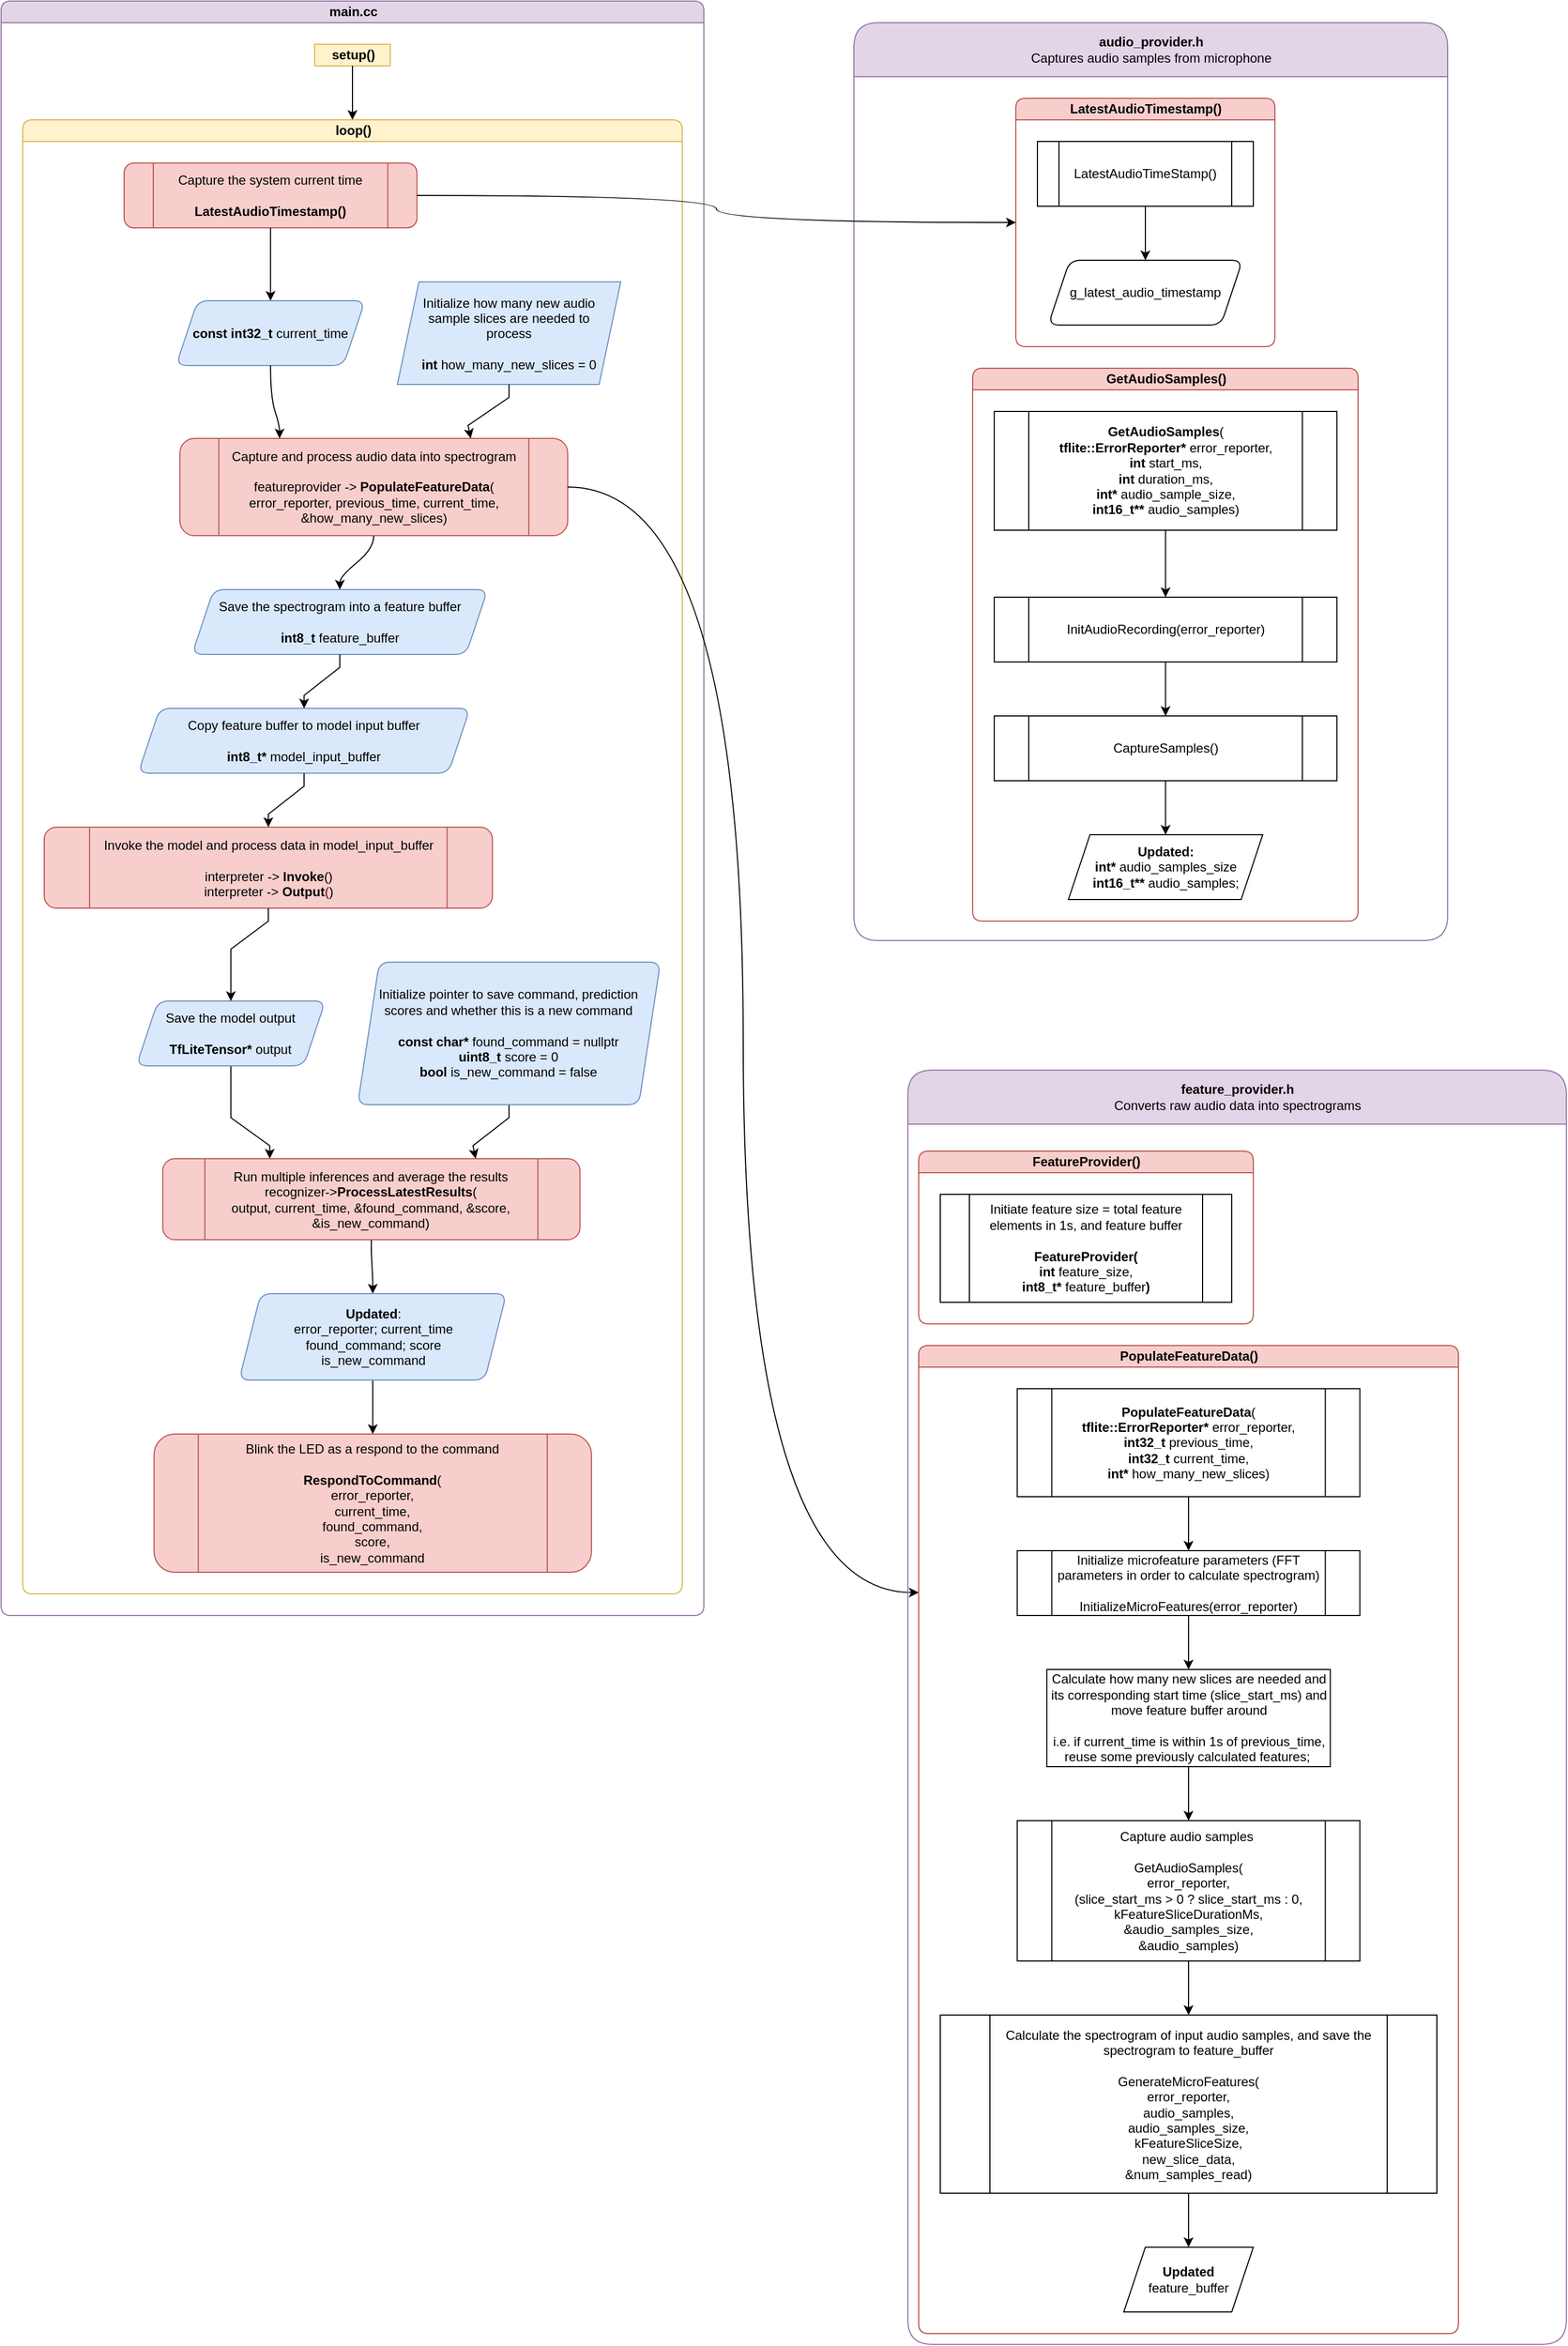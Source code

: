 <mxfile version="13.9.7" type="github" pages="2">
  <diagram id="BdJFewWl0ucDXXYkBtNL" name="Page-1">
    <mxGraphModel dx="1662" dy="762" grid="1" gridSize="10" guides="1" tooltips="1" connect="1" arrows="1" fold="1" page="1" pageScale="1" pageWidth="850" pageHeight="1100" math="0" shadow="0">
      <root>
        <mxCell id="0" />
        <mxCell id="1" parent="0" />
        <mxCell id="KxusaVbQvA8CLVQLILRV-35" value="main.cc" style="swimlane;html=1;startSize=20;horizontal=1;childLayout=flowLayout;flowOrientation=north;resizable=0;interRankCellSpacing=50;containerType=tree;fillColor=#e1d5e7;strokeColor=#9673a6;rounded=1;" parent="1" vertex="1">
          <mxGeometry x="70" y="60" width="651" height="1495" as="geometry">
            <mxRectangle x="170" y="70" width="80" height="20" as="alternateBounds" />
          </mxGeometry>
        </mxCell>
        <mxCell id="KxusaVbQvA8CLVQLILRV-48" value="setup()" style="swimlane;html=1;startSize=20;horizontal=1;childLayout=flowLayout;flowOrientation=north;resizable=0;interRankCellSpacing=50;containerType=tree;direction=east;flipH=0;flipV=0;fillColor=#fff2cc;strokeColor=#d6b656;rounded=1;" parent="KxusaVbQvA8CLVQLILRV-35" vertex="1" collapsed="1">
          <mxGeometry x="290.5" y="40" width="70" height="20" as="geometry">
            <mxRectangle x="37.5" y="40" width="500" height="849" as="alternateBounds" />
          </mxGeometry>
        </mxCell>
        <mxCell id="KxusaVbQvA8CLVQLILRV-151" style="edgeStyle=orthogonalEdgeStyle;orthogonalLoop=1;jettySize=auto;html=1;noEdgeStyle=1;orthogonal=1;curved=1;" parent="KxusaVbQvA8CLVQLILRV-48" source="KxusaVbQvA8CLVQLILRV-49" target="KxusaVbQvA8CLVQLILRV-150" edge="1">
          <mxGeometry relative="1" as="geometry">
            <Array as="points">
              <mxPoint x="202.85" y="52" />
              <mxPoint x="128.435" y="78" />
            </Array>
          </mxGeometry>
        </mxCell>
        <mxCell id="KxusaVbQvA8CLVQLILRV-49" value="Instantiate&amp;nbsp;error reporter" style="whiteSpace=wrap;html=1;imageAspect=1;fillColor=#d5e8d4;strokeColor=#82b366;rounded=1;" parent="KxusaVbQvA8CLVQLILRV-48" vertex="1">
          <mxGeometry x="1358.92" width="140" height="40" as="geometry" />
        </mxCell>
        <mxCell id="KxusaVbQvA8CLVQLILRV-102" style="edgeStyle=orthogonalEdgeStyle;orthogonalLoop=1;jettySize=auto;html=1;noEdgeStyle=1;orthogonal=1;curved=1;" parent="KxusaVbQvA8CLVQLILRV-48" source="KxusaVbQvA8CLVQLILRV-75" target="KxusaVbQvA8CLVQLILRV-78" edge="1">
          <mxGeometry relative="1" as="geometry">
            <Array as="points">
              <mxPoint x="103.275" y="272" />
              <mxPoint x="179.475" y="298" />
            </Array>
          </mxGeometry>
        </mxCell>
        <mxCell id="KxusaVbQvA8CLVQLILRV-75" value="Pull in ML model Ops" style="whiteSpace=wrap;html=1;imageAspect=1;fillColor=#d5e8d4;strokeColor=#82b366;rounded=1;" parent="KxusaVbQvA8CLVQLILRV-48" vertex="1">
          <mxGeometry x="1558.92" width="202.5" height="40" as="geometry" />
        </mxCell>
        <mxCell id="KxusaVbQvA8CLVQLILRV-160" style="edgeStyle=orthogonalEdgeStyle;orthogonalLoop=1;jettySize=auto;html=1;noEdgeStyle=1;orthogonal=1;curved=1;" parent="KxusaVbQvA8CLVQLILRV-48" source="KxusaVbQvA8CLVQLILRV-78" target="KxusaVbQvA8CLVQLILRV-159" edge="1">
          <mxGeometry relative="1" as="geometry">
            <Array as="points">
              <mxPoint x="141.663" y="362" />
              <mxPoint x="117.81" y="388" />
            </Array>
          </mxGeometry>
        </mxCell>
        <mxCell id="KxusaVbQvA8CLVQLILRV-78" value="Build model interpreter" style="whiteSpace=wrap;html=1;direction=west;imageAspect=1;fillColor=#d5e8d4;strokeColor=#82b366;rounded=1;" parent="KxusaVbQvA8CLVQLILRV-48" vertex="1">
          <mxGeometry x="2303.92" width="161.25" height="40" as="geometry" />
        </mxCell>
        <mxCell id="KxusaVbQvA8CLVQLILRV-90" value="" style="edgeStyle=orthogonalEdgeStyle;orthogonalLoop=1;jettySize=auto;html=1;noEdgeStyle=1;orthogonal=1;curved=1;" parent="KxusaVbQvA8CLVQLILRV-48" source="KxusaVbQvA8CLVQLILRV-49" target="KxusaVbQvA8CLVQLILRV-91" edge="1">
          <mxGeometry relative="1" as="geometry">
            <Array as="points">
              <mxPoint x="267.85" y="52" />
              <mxPoint x="342.265" y="78" />
            </Array>
          </mxGeometry>
        </mxCell>
        <mxCell id="KxusaVbQvA8CLVQLILRV-101" style="edgeStyle=orthogonalEdgeStyle;orthogonalLoop=1;jettySize=auto;html=1;entryX=0.5;entryY=0;entryDx=0;entryDy=0;noEdgeStyle=1;orthogonal=1;curved=1;" parent="KxusaVbQvA8CLVQLILRV-48" source="KxusaVbQvA8CLVQLILRV-91" target="KxusaVbQvA8CLVQLILRV-75" edge="1">
          <mxGeometry relative="1" as="geometry">
            <Array as="points">
              <mxPoint x="309.765" y="162" />
              <mxPoint x="103.275" y="188" />
            </Array>
          </mxGeometry>
        </mxCell>
        <mxCell id="KxusaVbQvA8CLVQLILRV-158" style="edgeStyle=orthogonalEdgeStyle;orthogonalLoop=1;jettySize=auto;html=1;noEdgeStyle=1;orthogonal=1;curved=1;" parent="KxusaVbQvA8CLVQLILRV-48" source="KxusaVbQvA8CLVQLILRV-91" target="KxusaVbQvA8CLVQLILRV-156" edge="1">
          <mxGeometry relative="1" as="geometry">
            <Array as="points">
              <mxPoint x="374.765" y="162" />
              <mxPoint x="342.265" y="188" />
            </Array>
          </mxGeometry>
        </mxCell>
        <mxCell id="KxusaVbQvA8CLVQLILRV-91" value="Get ML model" style="whiteSpace=wrap;html=1;imageAspect=1;fillColor=#d5e8d4;strokeColor=#82b366;rounded=1;" parent="KxusaVbQvA8CLVQLILRV-48" vertex="1">
          <mxGeometry x="2525.17" width="140" height="40" as="geometry" />
        </mxCell>
        <mxCell id="KxusaVbQvA8CLVQLILRV-110" style="edgeStyle=orthogonalEdgeStyle;orthogonalLoop=1;jettySize=auto;html=1;noEdgeStyle=1;orthogonal=1;curved=1;" parent="KxusaVbQvA8CLVQLILRV-48" source="KxusaVbQvA8CLVQLILRV-78" target="KxusaVbQvA8CLVQLILRV-111" edge="1">
          <mxGeometry relative="1" as="geometry">
            <mxPoint x="4109.23" y="7310" as="sourcePoint" />
            <Array as="points">
              <mxPoint x="217.288" y="362" />
              <mxPoint x="317.34" y="388" />
            </Array>
          </mxGeometry>
        </mxCell>
        <mxCell id="KxusaVbQvA8CLVQLILRV-111" value="Allocate memory for tensors" style="whiteSpace=wrap;html=1;direction=west;imageAspect=1;fillColor=#d5e8d4;strokeColor=#82b366;rounded=1;" parent="KxusaVbQvA8CLVQLILRV-48" vertex="1">
          <mxGeometry x="1821.42" width="161.25" height="40" as="geometry" />
        </mxCell>
        <mxCell id="KxusaVbQvA8CLVQLILRV-112" style="edgeStyle=orthogonalEdgeStyle;orthogonalLoop=1;jettySize=auto;html=1;noEdgeStyle=1;orthogonal=1;curved=1;" parent="KxusaVbQvA8CLVQLILRV-48" source="KxusaVbQvA8CLVQLILRV-111" target="KxusaVbQvA8CLVQLILRV-113" edge="1">
          <mxGeometry relative="1" as="geometry">
            <mxPoint x="4089.23" y="7360" as="sourcePoint" />
            <Array as="points">
              <mxPoint x="317.34" y="472" />
              <mxPoint x="247.132" y="498" />
            </Array>
          </mxGeometry>
        </mxCell>
        <mxCell id="KxusaVbQvA8CLVQLILRV-163" style="edgeStyle=orthogonalEdgeStyle;orthogonalLoop=1;jettySize=auto;html=1;noEdgeStyle=1;orthogonal=1;curved=1;" parent="KxusaVbQvA8CLVQLILRV-48" source="KxusaVbQvA8CLVQLILRV-113" target="KxusaVbQvA8CLVQLILRV-161" edge="1">
          <mxGeometry relative="1" as="geometry">
            <Array as="points">
              <mxPoint x="201.819" y="562" />
              <mxPoint x="97.81" y="588" />
            </Array>
          </mxGeometry>
        </mxCell>
        <mxCell id="KxusaVbQvA8CLVQLILRV-113" value="Check parameters of model input" style="whiteSpace=wrap;html=1;direction=west;imageAspect=1;fillColor=#d5e8d4;strokeColor=#82b366;rounded=1;" parent="KxusaVbQvA8CLVQLILRV-48" vertex="1">
          <mxGeometry x="2725.17" width="191.25" height="40" as="geometry" />
        </mxCell>
        <mxCell id="KxusaVbQvA8CLVQLILRV-114" style="edgeStyle=orthogonalEdgeStyle;orthogonalLoop=1;jettySize=auto;html=1;noEdgeStyle=1;orthogonal=1;curved=1;" parent="KxusaVbQvA8CLVQLILRV-48" source="KxusaVbQvA8CLVQLILRV-113" target="KxusaVbQvA8CLVQLILRV-115" edge="1">
          <mxGeometry relative="1" as="geometry">
            <mxPoint x="4069.23" y="7410" as="sourcePoint" />
            <Array as="points">
              <mxPoint x="292.444" y="562" />
              <mxPoint x="326.245" y="588" />
            </Array>
          </mxGeometry>
        </mxCell>
        <mxCell id="KxusaVbQvA8CLVQLILRV-165" style="edgeStyle=orthogonalEdgeStyle;orthogonalLoop=1;jettySize=auto;html=1;noEdgeStyle=1;orthogonal=1;curved=1;" parent="KxusaVbQvA8CLVQLILRV-48" source="KxusaVbQvA8CLVQLILRV-115" target="KxusaVbQvA8CLVQLILRV-164" edge="1">
          <mxGeometry relative="1" as="geometry">
            <Array as="points">
              <mxPoint x="326.245" y="691" />
              <mxPoint x="326.245" y="717" />
            </Array>
          </mxGeometry>
        </mxCell>
        <mxCell id="KxusaVbQvA8CLVQLILRV-115" value="Instantiate other pointers and data need by main loop" style="html=1;direction=west;whiteSpace=wrap;imageAspect=1;fillColor=#d5e8d4;strokeColor=#82b366;rounded=1;" parent="KxusaVbQvA8CLVQLILRV-48" vertex="1">
          <mxGeometry x="2042.67" width="201.25" height="79" as="geometry" />
        </mxCell>
        <mxCell id="KxusaVbQvA8CLVQLILRV-150" value="&lt;b&gt;tflite::ErrorReporter* &lt;/b&gt;error_reporter" style="shape=parallelogram;perimeter=parallelogramPerimeter;whiteSpace=wrap;html=1;fixedSize=1;fillColor=#dae8fc;strokeColor=#6c8ebf;rounded=1;" parent="KxusaVbQvA8CLVQLILRV-48" vertex="1">
          <mxGeometry width="227.66" height="60" as="geometry" />
        </mxCell>
        <mxCell id="KxusaVbQvA8CLVQLILRV-156" value="&lt;b&gt;const tflite::Model*&lt;/b&gt; model" style="shape=parallelogram;perimeter=parallelogramPerimeter;whiteSpace=wrap;html=1;fixedSize=1;fillColor=#dae8fc;strokeColor=#6c8ebf;rounded=1;" parent="KxusaVbQvA8CLVQLILRV-48" vertex="1">
          <mxGeometry x="287.66" width="190.32" height="60" as="geometry" />
        </mxCell>
        <mxCell id="KxusaVbQvA8CLVQLILRV-159" value="&lt;b&gt;tflite::MicroInterpreter*&amp;nbsp;&lt;br&gt;&lt;/b&gt;interpreter" style="shape=parallelogram;perimeter=parallelogramPerimeter;whiteSpace=wrap;html=1;fixedSize=1;fillColor=#dae8fc;strokeColor=#6c8ebf;rounded=1;" parent="KxusaVbQvA8CLVQLILRV-48" vertex="1">
          <mxGeometry x="537.98" width="177.81" height="60" as="geometry" />
        </mxCell>
        <mxCell id="KxusaVbQvA8CLVQLILRV-161" value="&lt;b&gt;TfLiteTensor*&lt;/b&gt; model_input,&lt;br&gt;&lt;b&gt;int8_t*&lt;/b&gt; model_input_buffer" style="shape=parallelogram;perimeter=parallelogramPerimeter;whiteSpace=wrap;html=1;fixedSize=1;fillColor=#dae8fc;strokeColor=#6c8ebf;rounded=1;" parent="KxusaVbQvA8CLVQLILRV-48" vertex="1">
          <mxGeometry x="775.79" width="195.62" height="60" as="geometry" />
        </mxCell>
        <mxCell id="KxusaVbQvA8CLVQLILRV-164" value="&lt;b&gt;FeatureProvider*&lt;/b&gt; feature_provider,&lt;br&gt;&lt;b&gt;RecognizeCommands*&lt;/b&gt; recognizer,&lt;br&gt;&lt;b&gt;int32_t&lt;/b&gt; previous_time" style="shape=parallelogram;perimeter=parallelogramPerimeter;whiteSpace=wrap;html=1;fixedSize=1;fillColor=#dae8fc;strokeColor=#6c8ebf;rounded=1;" parent="KxusaVbQvA8CLVQLILRV-48" vertex="1">
          <mxGeometry x="1031.41" width="267.51" height="60" as="geometry" />
        </mxCell>
        <mxCell id="oJmprfa5DRlbVGLE-ODA-128" value="" style="edgeStyle=orthogonalEdgeStyle;rounded=0;orthogonalLoop=1;jettySize=auto;html=1;noEdgeStyle=1;orthogonal=1;" edge="1" source="KxusaVbQvA8CLVQLILRV-48" target="oJmprfa5DRlbVGLE-ODA-129" parent="KxusaVbQvA8CLVQLILRV-35">
          <mxGeometry relative="1" as="geometry">
            <Array as="points">
              <mxPoint x="325.5" y="72" />
              <mxPoint x="325.5" y="98" />
            </Array>
          </mxGeometry>
        </mxCell>
        <mxCell id="oJmprfa5DRlbVGLE-ODA-129" value="loop()" style="swimlane;html=1;startSize=20;horizontal=1;childLayout=flowLayout;flowOrientation=north;resizable=0;interRankCellSpacing=50;containerType=tree;direction=east;flipH=0;flipV=0;fillColor=#fff2cc;strokeColor=#d6b656;rounded=1;" vertex="1" parent="KxusaVbQvA8CLVQLILRV-35">
          <mxGeometry x="20" y="110" width="611" height="1365" as="geometry">
            <mxRectangle x="20" y="110" width="70" height="20" as="alternateBounds" />
          </mxGeometry>
        </mxCell>
        <mxCell id="KxusaVbQvA8CLVQLILRV-132" value="Capture the system current time&lt;br&gt;&lt;br&gt;&lt;b&gt;LatestAudioTimestamp()&lt;/b&gt;" style="shape=process;whiteSpace=wrap;html=1;backgroundOutline=1;fillColor=#f8cecc;strokeColor=#b85450;rounded=1;" parent="oJmprfa5DRlbVGLE-ODA-129" vertex="1">
          <mxGeometry x="93.986" y="40" width="271.25" height="60" as="geometry" />
        </mxCell>
        <mxCell id="KxusaVbQvA8CLVQLILRV-137" value="&lt;b&gt;const int32_t&lt;/b&gt; current_time" style="shape=parallelogram;perimeter=parallelogramPerimeter;whiteSpace=wrap;html=1;fixedSize=1;fillColor=#dae8fc;strokeColor=#6c8ebf;rounded=1;" parent="oJmprfa5DRlbVGLE-ODA-129" vertex="1">
          <mxGeometry x="142.111" y="167.5" width="175" height="60" as="geometry" />
        </mxCell>
        <mxCell id="oJmprfa5DRlbVGLE-ODA-47" value="Initialize how many new audio &lt;br&gt;sample slices are needed to &lt;br&gt;process&lt;br&gt;&lt;b&gt;&lt;br&gt;int&lt;/b&gt;&lt;span&gt;&amp;nbsp;how_many_new_slices = 0&lt;/span&gt;" style="shape=parallelogram;perimeter=parallelogramPerimeter;whiteSpace=wrap;html=1;fixedSize=1;fillColor=#dae8fc;strokeColor=#6c8ebf;" vertex="1" parent="oJmprfa5DRlbVGLE-ODA-129">
          <mxGeometry x="347.111" y="150" width="206.88" height="95" as="geometry" />
        </mxCell>
        <mxCell id="KxusaVbQvA8CLVQLILRV-142" value="Capture and process audio data into spectrogram&lt;br&gt;&lt;br&gt;featureprovider -&amp;gt; &lt;b&gt;PopulateFeatureData&lt;/b&gt;(&lt;br&gt;error_reporter, previous_time, current_time, &amp;amp;how_many_new_slices)" style="shape=process;whiteSpace=wrap;html=1;backgroundOutline=1;fillColor=#f8cecc;strokeColor=#b85450;rounded=1;" parent="oJmprfa5DRlbVGLE-ODA-129" vertex="1">
          <mxGeometry x="145.692" y="295" width="359.18" height="90" as="geometry" />
        </mxCell>
        <mxCell id="KxusaVbQvA8CLVQLILRV-146" value="Save the spectrogram into a feature buffer&lt;br&gt;&lt;b&gt;&lt;br&gt;int8_t&lt;/b&gt; feature_buffer" style="shape=parallelogram;perimeter=parallelogramPerimeter;whiteSpace=wrap;html=1;fixedSize=1;fillColor=#dae8fc;strokeColor=#6c8ebf;rounded=1;" parent="oJmprfa5DRlbVGLE-ODA-129" vertex="1">
          <mxGeometry x="156.918" y="435" width="273.76" height="60" as="geometry" />
        </mxCell>
        <mxCell id="oJmprfa5DRlbVGLE-ODA-39" value="Copy feature buffer to model input buffer&lt;br&gt;&lt;b&gt;&lt;br&gt;int8_t*&lt;/b&gt; model_input_buffer" style="shape=parallelogram;perimeter=parallelogramPerimeter;whiteSpace=wrap;html=1;fixedSize=1;fillColor=#dae8fc;strokeColor=#6c8ebf;rounded=1;" vertex="1" parent="oJmprfa5DRlbVGLE-ODA-129">
          <mxGeometry x="107.047" y="545" width="307.29" height="60" as="geometry" />
        </mxCell>
        <mxCell id="oJmprfa5DRlbVGLE-ODA-27" value="Invoke the model and process data in model_input_buffer&lt;br&gt;&lt;br&gt;interpreter -&amp;gt; &lt;b&gt;Invoke&lt;/b&gt;()&lt;br&gt;interpreter -&amp;gt;&amp;nbsp;&lt;b&gt;Output&lt;/b&gt;&lt;font color=&quot;#660000&quot;&gt;(&lt;/font&gt;)" style="shape=process;whiteSpace=wrap;html=1;backgroundOutline=1;fillColor=#f8cecc;strokeColor=#b85450;rounded=1;" vertex="1" parent="oJmprfa5DRlbVGLE-ODA-129">
          <mxGeometry x="20" y="655" width="415.17" height="75" as="geometry" />
        </mxCell>
        <mxCell id="oJmprfa5DRlbVGLE-ODA-158" style="edgeStyle=orthogonalEdgeStyle;rounded=0;orthogonalLoop=1;jettySize=auto;html=1;noEdgeStyle=1;orthogonal=1;" edge="1" parent="oJmprfa5DRlbVGLE-ODA-129" source="oJmprfa5DRlbVGLE-ODA-33" target="oJmprfa5DRlbVGLE-ODA-157">
          <mxGeometry relative="1" as="geometry">
            <Array as="points">
              <mxPoint x="192.856" y="924" />
              <mxPoint x="228.887" y="950" />
            </Array>
          </mxGeometry>
        </mxCell>
        <mxCell id="oJmprfa5DRlbVGLE-ODA-33" value="Save the model output&lt;br&gt;&lt;br&gt;&lt;b&gt;TfLiteTensor*&amp;nbsp;&lt;/b&gt;output" style="shape=parallelogram;perimeter=parallelogramPerimeter;whiteSpace=wrap;html=1;fixedSize=1;fillColor=#dae8fc;strokeColor=#6c8ebf;rounded=1;" vertex="1" parent="oJmprfa5DRlbVGLE-ODA-129">
          <mxGeometry x="105.356" y="816" width="175" height="60" as="geometry" />
        </mxCell>
        <mxCell id="KxusaVbQvA8CLVQLILRV-138" style="edgeStyle=orthogonalEdgeStyle;orthogonalLoop=1;jettySize=auto;html=1;noEdgeStyle=1;orthogonal=1;curved=1;" parent="oJmprfa5DRlbVGLE-ODA-129" source="KxusaVbQvA8CLVQLILRV-132" target="KxusaVbQvA8CLVQLILRV-137" edge="1">
          <mxGeometry relative="1" as="geometry">
            <Array as="points">
              <mxPoint x="229.611" y="112" />
              <mxPoint x="229.611" y="138" />
            </Array>
          </mxGeometry>
        </mxCell>
        <mxCell id="KxusaVbQvA8CLVQLILRV-143" style="edgeStyle=orthogonalEdgeStyle;orthogonalLoop=1;jettySize=auto;html=1;noEdgeStyle=1;orthogonal=1;curved=1;" parent="oJmprfa5DRlbVGLE-ODA-129" source="KxusaVbQvA8CLVQLILRV-137" target="KxusaVbQvA8CLVQLILRV-142" edge="1">
          <mxGeometry relative="1" as="geometry">
            <Array as="points">
              <mxPoint x="229.611" y="257" />
              <mxPoint x="237.987" y="283" />
            </Array>
          </mxGeometry>
        </mxCell>
        <mxCell id="oJmprfa5DRlbVGLE-ODA-48" style="edgeStyle=orthogonalEdgeStyle;rounded=0;orthogonalLoop=1;jettySize=auto;html=1;entryX=0.75;entryY=0;entryDx=0;entryDy=0;noEdgeStyle=1;orthogonal=1;" edge="1" parent="oJmprfa5DRlbVGLE-ODA-129" source="oJmprfa5DRlbVGLE-ODA-47" target="KxusaVbQvA8CLVQLILRV-142">
          <mxGeometry relative="1" as="geometry">
            <Array as="points">
              <mxPoint x="450.551" y="257" />
              <mxPoint x="412.577" y="283" />
            </Array>
          </mxGeometry>
        </mxCell>
        <mxCell id="KxusaVbQvA8CLVQLILRV-147" style="edgeStyle=orthogonalEdgeStyle;orthogonalLoop=1;jettySize=auto;html=1;noEdgeStyle=1;orthogonal=1;curved=1;" parent="oJmprfa5DRlbVGLE-ODA-129" source="KxusaVbQvA8CLVQLILRV-142" target="KxusaVbQvA8CLVQLILRV-146" edge="1">
          <mxGeometry relative="1" as="geometry">
            <Array as="points">
              <mxPoint x="325.282" y="397" />
              <mxPoint x="293.798" y="423" />
            </Array>
          </mxGeometry>
        </mxCell>
        <mxCell id="oJmprfa5DRlbVGLE-ODA-28" style="edgeStyle=orthogonalEdgeStyle;rounded=0;orthogonalLoop=1;jettySize=auto;html=1;noEdgeStyle=1;orthogonal=1;" edge="1" parent="oJmprfa5DRlbVGLE-ODA-129" source="KxusaVbQvA8CLVQLILRV-146" target="oJmprfa5DRlbVGLE-ODA-39">
          <mxGeometry relative="1" as="geometry">
            <mxPoint x="6410.47" y="8450" as="targetPoint" />
            <Array as="points">
              <mxPoint x="293.798" y="507" />
              <mxPoint x="260.692" y="533" />
            </Array>
          </mxGeometry>
        </mxCell>
        <mxCell id="oJmprfa5DRlbVGLE-ODA-46" style="edgeStyle=orthogonalEdgeStyle;rounded=0;orthogonalLoop=1;jettySize=auto;html=1;noEdgeStyle=1;orthogonal=1;" edge="1" parent="oJmprfa5DRlbVGLE-ODA-129" source="oJmprfa5DRlbVGLE-ODA-39" target="oJmprfa5DRlbVGLE-ODA-27">
          <mxGeometry relative="1" as="geometry">
            <Array as="points">
              <mxPoint x="260.692" y="617" />
              <mxPoint x="227.585" y="643" />
            </Array>
          </mxGeometry>
        </mxCell>
        <mxCell id="oJmprfa5DRlbVGLE-ODA-29" style="edgeStyle=orthogonalEdgeStyle;rounded=0;orthogonalLoop=1;jettySize=auto;html=1;noEdgeStyle=1;orthogonal=1;entryX=0.5;entryY=0;entryDx=0;entryDy=0;" edge="1" target="oJmprfa5DRlbVGLE-ODA-33" source="oJmprfa5DRlbVGLE-ODA-27" parent="oJmprfa5DRlbVGLE-ODA-129">
          <mxGeometry relative="1" as="geometry">
            <mxPoint x="6815.47" y="9705" as="sourcePoint" />
            <Array as="points">
              <mxPoint x="227.585" y="742" />
              <mxPoint x="192.856" y="768" />
            </Array>
          </mxGeometry>
        </mxCell>
        <mxCell id="oJmprfa5DRlbVGLE-ODA-165" style="edgeStyle=orthogonalEdgeStyle;rounded=0;orthogonalLoop=1;jettySize=auto;html=1;noEdgeStyle=1;orthogonal=1;" edge="1" parent="oJmprfa5DRlbVGLE-ODA-129" source="oJmprfa5DRlbVGLE-ODA-157" target="oJmprfa5DRlbVGLE-ODA-163">
          <mxGeometry relative="1" as="geometry">
            <Array as="points">
              <mxPoint x="323.005" y="1049" />
              <mxPoint x="324.306" y="1075" />
            </Array>
          </mxGeometry>
        </mxCell>
        <mxCell id="oJmprfa5DRlbVGLE-ODA-157" value="Run multiple inferences and average the results&lt;br&gt;recognizer-&amp;gt;&lt;b&gt;ProcessLatestResults&lt;/b&gt;(&lt;br&gt;output, current_time, &amp;amp;found_command, &amp;amp;score, &amp;amp;is_new_command)" style="shape=process;whiteSpace=wrap;html=1;backgroundOutline=1;fillColor=#f8cecc;strokeColor=#b85450;rounded=1;" vertex="1" parent="oJmprfa5DRlbVGLE-ODA-129">
          <mxGeometry x="129.77" y="962" width="386.47" height="75" as="geometry" />
        </mxCell>
        <mxCell id="oJmprfa5DRlbVGLE-ODA-160" style="edgeStyle=orthogonalEdgeStyle;rounded=0;orthogonalLoop=1;jettySize=auto;html=1;entryX=0.75;entryY=0;entryDx=0;entryDy=0;noEdgeStyle=1;orthogonal=1;" edge="1" parent="oJmprfa5DRlbVGLE-ODA-129" source="oJmprfa5DRlbVGLE-ODA-159" target="oJmprfa5DRlbVGLE-ODA-157">
          <mxGeometry relative="1" as="geometry">
            <Array as="points">
              <mxPoint x="450.551" y="924" />
              <mxPoint x="417.122" y="950" />
            </Array>
          </mxGeometry>
        </mxCell>
        <mxCell id="oJmprfa5DRlbVGLE-ODA-159" value="Initialize pointer to save command, prediction scores and whether this is a new command&lt;br&gt;&lt;br&gt;&lt;b&gt;const char* &lt;/b&gt;found_command = nullptr&lt;br&gt;&lt;b&gt;uint8_t &lt;/b&gt;score = 0&lt;br&gt;&lt;b&gt;bool &lt;/b&gt;is_new_command = false" style="shape=parallelogram;perimeter=parallelogramPerimeter;whiteSpace=wrap;html=1;fixedSize=1;fillColor=#dae8fc;strokeColor=#6c8ebf;rounded=1;" vertex="1" parent="oJmprfa5DRlbVGLE-ODA-129">
          <mxGeometry x="310.356" y="780" width="280.39" height="132" as="geometry" />
        </mxCell>
        <mxCell id="oJmprfa5DRlbVGLE-ODA-167" style="edgeStyle=orthogonalEdgeStyle;rounded=0;orthogonalLoop=1;jettySize=auto;html=1;noEdgeStyle=1;orthogonal=1;" edge="1" parent="oJmprfa5DRlbVGLE-ODA-129" source="oJmprfa5DRlbVGLE-ODA-163" target="oJmprfa5DRlbVGLE-ODA-166">
          <mxGeometry relative="1" as="geometry">
            <Array as="points">
              <mxPoint x="324.306" y="1179" />
              <mxPoint x="324.306" y="1205" />
            </Array>
          </mxGeometry>
        </mxCell>
        <mxCell id="oJmprfa5DRlbVGLE-ODA-163" value="&lt;b&gt;Updated&lt;/b&gt;:&lt;br&gt;error_reporter; current_time&lt;br&gt;found_command; score&lt;br&gt;is_new_command" style="shape=parallelogram;perimeter=parallelogramPerimeter;whiteSpace=wrap;html=1;fixedSize=1;fillColor=#dae8fc;strokeColor=#6c8ebf;rounded=1;" vertex="1" parent="oJmprfa5DRlbVGLE-ODA-129">
          <mxGeometry x="200.556" y="1087" width="247.5" height="80" as="geometry" />
        </mxCell>
        <mxCell id="oJmprfa5DRlbVGLE-ODA-166" value="Blink the LED as a respond to the command&lt;br&gt;&lt;br&gt;&lt;b&gt;RespondToCommand&lt;/b&gt;(&lt;br&gt;error_reporter,&lt;br&gt;current_time,&lt;br&gt;found_command,&lt;br&gt;score,&lt;br&gt;is_new_command" style="shape=process;whiteSpace=wrap;html=1;backgroundOutline=1;fillColor=#f8cecc;strokeColor=#b85450;rounded=1;" vertex="1" parent="oJmprfa5DRlbVGLE-ODA-129">
          <mxGeometry x="121.701" y="1217" width="405.21" height="128" as="geometry" />
        </mxCell>
        <mxCell id="Z6s_irhGgKES5QOKB3Jn-21" value="audio_provider.h&lt;br&gt;&lt;span style=&quot;font-weight: normal&quot;&gt;Captures audio samples from microphone&lt;/span&gt;" style="swimlane;html=1;startSize=50;horizontal=1;containerType=tree;align=center;fillColor=#e1d5e7;strokeColor=#9673a6;rounded=1;" parent="1" vertex="1">
          <mxGeometry x="860" y="80" width="550" height="850" as="geometry">
            <mxRectangle x="870" y="80" width="130" height="20" as="alternateBounds" />
          </mxGeometry>
        </mxCell>
        <mxCell id="Z6s_irhGgKES5QOKB3Jn-37" value="LatestAudioTimestamp()" style="swimlane;html=1;startSize=20;horizontal=1;childLayout=flowLayout;flowOrientation=north;resizable=0;interRankCellSpacing=50;containerType=tree;align=center;fillColor=#f8cecc;strokeColor=#b85450;rounded=1;" parent="Z6s_irhGgKES5QOKB3Jn-21" vertex="1">
          <mxGeometry x="150" y="70" width="240" height="230" as="geometry">
            <mxRectangle x="30" y="45" width="170" height="20" as="alternateBounds" />
          </mxGeometry>
        </mxCell>
        <mxCell id="Z6s_irhGgKES5QOKB3Jn-50" value="g_latest_audio_timestamp" style="shape=parallelogram;perimeter=parallelogramPerimeter;whiteSpace=wrap;html=1;fixedSize=1;align=center;rounded=1;" parent="Z6s_irhGgKES5QOKB3Jn-37" vertex="1">
          <mxGeometry x="30" y="150" width="180" height="60" as="geometry" />
        </mxCell>
        <mxCell id="oJmprfa5DRlbVGLE-ODA-193" style="edgeStyle=orthogonalEdgeStyle;rounded=0;orthogonalLoop=1;jettySize=auto;html=1;entryX=0.5;entryY=0;entryDx=0;entryDy=0;noEdgeStyle=1;orthogonal=1;" edge="1" parent="Z6s_irhGgKES5QOKB3Jn-37" source="oJmprfa5DRlbVGLE-ODA-191" target="Z6s_irhGgKES5QOKB3Jn-50">
          <mxGeometry relative="1" as="geometry">
            <Array as="points">
              <mxPoint x="120" y="112" />
              <mxPoint x="120" y="138" />
            </Array>
          </mxGeometry>
        </mxCell>
        <mxCell id="oJmprfa5DRlbVGLE-ODA-191" value="LatestAudioTimeStamp()" style="shape=process;whiteSpace=wrap;html=1;backgroundOutline=1;" vertex="1" parent="Z6s_irhGgKES5QOKB3Jn-37">
          <mxGeometry x="20" y="40" width="200" height="60" as="geometry" />
        </mxCell>
        <mxCell id="Z6s_irhGgKES5QOKB3Jn-51" value="GetAudioSamples()" style="swimlane;html=1;startSize=20;horizontal=1;childLayout=flowLayout;flowOrientation=north;resizable=0;interRankCellSpacing=50;containerType=tree;align=center;fillColor=#f8cecc;strokeColor=#b85450;rounded=1;" parent="Z6s_irhGgKES5QOKB3Jn-21" vertex="1">
          <mxGeometry x="110" y="320" width="357" height="512" as="geometry">
            <mxRectangle x="30" y="105" width="140" height="20" as="alternateBounds" />
          </mxGeometry>
        </mxCell>
        <mxCell id="oJmprfa5DRlbVGLE-ODA-175" value="&lt;b&gt;GetAudioSamples&lt;/b&gt;(&lt;br&gt;&lt;b&gt;tflite::ErrorReporter*&amp;nbsp;&lt;/b&gt;error_reporter, &lt;br&gt;&lt;b&gt;int&amp;nbsp;&lt;/b&gt;start_ms, &lt;br&gt;&lt;b&gt;int&amp;nbsp;&lt;/b&gt;duration_ms, &lt;br&gt;&lt;b&gt;int*&amp;nbsp;&lt;/b&gt;audio_sample_size, &lt;br&gt;&lt;b&gt;int16_t**&amp;nbsp;&lt;/b&gt;audio_samples)" style="shape=process;whiteSpace=wrap;html=1;backgroundOutline=1;" vertex="1" parent="Z6s_irhGgKES5QOKB3Jn-51">
          <mxGeometry x="20" y="40" width="317.42" height="110" as="geometry" />
        </mxCell>
        <mxCell id="oJmprfa5DRlbVGLE-ODA-182" value="CaptureSamples()" style="shape=process;whiteSpace=wrap;html=1;backgroundOutline=1;" vertex="1" parent="Z6s_irhGgKES5QOKB3Jn-51">
          <mxGeometry x="20" y="322" width="317.42" height="60" as="geometry" />
        </mxCell>
        <mxCell id="oJmprfa5DRlbVGLE-ODA-189" value="" style="edgeStyle=orthogonalEdgeStyle;rounded=0;orthogonalLoop=1;jettySize=auto;html=1;noEdgeStyle=1;orthogonal=1;" edge="1" source="oJmprfa5DRlbVGLE-ODA-175" target="oJmprfa5DRlbVGLE-ODA-190" parent="Z6s_irhGgKES5QOKB3Jn-51">
          <mxGeometry relative="1" as="geometry">
            <Array as="points">
              <mxPoint x="178.71" y="174" />
              <mxPoint x="178.71" y="200" />
            </Array>
          </mxGeometry>
        </mxCell>
        <mxCell id="oJmprfa5DRlbVGLE-ODA-196" style="edgeStyle=orthogonalEdgeStyle;rounded=0;orthogonalLoop=1;jettySize=auto;html=1;noEdgeStyle=1;orthogonal=1;" edge="1" parent="Z6s_irhGgKES5QOKB3Jn-51" source="oJmprfa5DRlbVGLE-ODA-190" target="oJmprfa5DRlbVGLE-ODA-182">
          <mxGeometry relative="1" as="geometry">
            <Array as="points">
              <mxPoint x="178.71" y="284" />
              <mxPoint x="178.71" y="310" />
            </Array>
          </mxGeometry>
        </mxCell>
        <mxCell id="oJmprfa5DRlbVGLE-ODA-190" value="InitAudioRecording(error_reporter)" style="shape=process;whiteSpace=wrap;html=1;backgroundOutline=1;" vertex="1" parent="Z6s_irhGgKES5QOKB3Jn-51">
          <mxGeometry x="20" y="212" width="317.42" height="60" as="geometry" />
        </mxCell>
        <mxCell id="oJmprfa5DRlbVGLE-ODA-229" value="&lt;b&gt;Updated:&lt;/b&gt;&lt;br&gt;&lt;b&gt;int*&amp;nbsp;&lt;/b&gt;audio_samples_size&lt;br&gt;&lt;b&gt;int16_t**&amp;nbsp;&lt;/b&gt;audio_samples;" style="shape=parallelogram;perimeter=parallelogramPerimeter;whiteSpace=wrap;html=1;fixedSize=1;" vertex="1" parent="Z6s_irhGgKES5QOKB3Jn-51">
          <mxGeometry x="88.71" y="432" width="180" height="60" as="geometry" />
        </mxCell>
        <mxCell id="oJmprfa5DRlbVGLE-ODA-231" style="edgeStyle=orthogonalEdgeStyle;rounded=0;orthogonalLoop=1;jettySize=auto;html=1;exitX=0.5;exitY=1;exitDx=0;exitDy=0;noEdgeStyle=1;orthogonal=1;" edge="1" parent="Z6s_irhGgKES5QOKB3Jn-51" source="oJmprfa5DRlbVGLE-ODA-182" target="oJmprfa5DRlbVGLE-ODA-229">
          <mxGeometry relative="1" as="geometry">
            <mxPoint x="318.7" y="528" as="sourcePoint" />
            <Array as="points">
              <mxPoint x="178.71" y="394" />
              <mxPoint x="178.71" y="420" />
            </Array>
          </mxGeometry>
        </mxCell>
        <mxCell id="cyaiVjHibA8pBzaHFcp4-7" style="edgeStyle=orthogonalEdgeStyle;orthogonalLoop=1;jettySize=auto;html=1;curved=1;entryX=0;entryY=0.25;entryDx=0;entryDy=0;" parent="1" source="KxusaVbQvA8CLVQLILRV-142" target="oJmprfa5DRlbVGLE-ODA-237" edge="1">
          <mxGeometry relative="1" as="geometry">
            <mxPoint x="890" y="1480" as="targetPoint" />
          </mxGeometry>
        </mxCell>
        <mxCell id="cyaiVjHibA8pBzaHFcp4-3" style="edgeStyle=orthogonalEdgeStyle;orthogonalLoop=1;jettySize=auto;html=1;entryX=0;entryY=0.5;entryDx=0;entryDy=0;backgroundOutline=0;snapToPoint=0;curved=1;" parent="1" source="KxusaVbQvA8CLVQLILRV-132" target="Z6s_irhGgKES5QOKB3Jn-37" edge="1">
          <mxGeometry relative="1" as="geometry" />
        </mxCell>
        <mxCell id="oJmprfa5DRlbVGLE-ODA-232" value="feature_provider.h&lt;br&gt;&lt;span style=&quot;font-weight: normal&quot;&gt;Converts raw audio data into spectrograms&lt;/span&gt;" style="swimlane;html=1;startSize=50;horizontal=1;containerType=tree;align=center;fillColor=#e1d5e7;strokeColor=#9673a6;rounded=1;" vertex="1" parent="1">
          <mxGeometry x="910" y="1050" width="610" height="1180" as="geometry">
            <mxRectangle x="890" y="1040" width="130" height="20" as="alternateBounds" />
          </mxGeometry>
        </mxCell>
        <mxCell id="oJmprfa5DRlbVGLE-ODA-237" value="PopulateFeatureData()" style="swimlane;html=1;startSize=20;horizontal=1;childLayout=flowLayout;flowOrientation=north;resizable=0;interRankCellSpacing=50;containerType=tree;align=center;fillColor=#f8cecc;strokeColor=#b85450;rounded=1;" vertex="1" parent="oJmprfa5DRlbVGLE-ODA-232">
          <mxGeometry x="10" y="255" width="500" height="915" as="geometry">
            <mxRectangle x="30" y="105" width="140" height="20" as="alternateBounds" />
          </mxGeometry>
        </mxCell>
        <mxCell id="oJmprfa5DRlbVGLE-ODA-238" value="&lt;b&gt;PopulateFeatureData&lt;/b&gt;(&lt;br&gt;&lt;b&gt;tflite::ErrorReporter*&amp;nbsp;&lt;/b&gt;error_reporter, &lt;br&gt;&lt;b&gt;int32_t &lt;/b&gt;previous_time, &lt;br&gt;&lt;b&gt;int32_t &lt;/b&gt;current_time,&lt;br&gt;&lt;b&gt;int* &lt;/b&gt;how_many_new_slices)" style="shape=process;whiteSpace=wrap;html=1;backgroundOutline=1;" vertex="1" parent="oJmprfa5DRlbVGLE-ODA-237">
          <mxGeometry x="91.29" y="40" width="317.42" height="100" as="geometry" />
        </mxCell>
        <mxCell id="oJmprfa5DRlbVGLE-ODA-240" value="" style="edgeStyle=orthogonalEdgeStyle;rounded=0;orthogonalLoop=1;jettySize=auto;html=1;noEdgeStyle=1;orthogonal=1;" edge="1" parent="oJmprfa5DRlbVGLE-ODA-237" source="oJmprfa5DRlbVGLE-ODA-238" target="oJmprfa5DRlbVGLE-ODA-242">
          <mxGeometry relative="1" as="geometry">
            <Array as="points">
              <mxPoint x="250.0" y="152" />
              <mxPoint x="250.0" y="178" />
            </Array>
          </mxGeometry>
        </mxCell>
        <mxCell id="3y68LWMNCUZTZ3VG7Q4g-6" style="edgeStyle=orthogonalEdgeStyle;rounded=0;orthogonalLoop=1;jettySize=auto;html=1;noEdgeStyle=1;orthogonal=1;" edge="1" parent="oJmprfa5DRlbVGLE-ODA-237" source="oJmprfa5DRlbVGLE-ODA-242" target="3y68LWMNCUZTZ3VG7Q4g-5">
          <mxGeometry relative="1" as="geometry">
            <Array as="points">
              <mxPoint x="250.0" y="262" />
              <mxPoint x="250" y="288" />
            </Array>
          </mxGeometry>
        </mxCell>
        <mxCell id="oJmprfa5DRlbVGLE-ODA-242" value="Initialize microfeature parameters (FFT parameters in order to calculate spectrogram)&lt;br&gt;&lt;br&gt;InitializeMicroFeatures(error_reporter)" style="shape=process;whiteSpace=wrap;html=1;backgroundOutline=1;" vertex="1" parent="oJmprfa5DRlbVGLE-ODA-237">
          <mxGeometry x="91.29" y="190" width="317.42" height="60" as="geometry" />
        </mxCell>
        <mxCell id="3y68LWMNCUZTZ3VG7Q4g-7" style="edgeStyle=orthogonalEdgeStyle;rounded=0;orthogonalLoop=1;jettySize=auto;html=1;entryX=0.5;entryY=0;entryDx=0;entryDy=0;noEdgeStyle=1;orthogonal=1;" edge="1" parent="oJmprfa5DRlbVGLE-ODA-237" source="3y68LWMNCUZTZ3VG7Q4g-5" target="3y68LWMNCUZTZ3VG7Q4g-8">
          <mxGeometry relative="1" as="geometry">
            <mxPoint x="430.494" y="810" as="targetPoint" />
            <Array as="points">
              <mxPoint x="250" y="402" />
              <mxPoint x="250.0" y="428" />
            </Array>
          </mxGeometry>
        </mxCell>
        <mxCell id="3y68LWMNCUZTZ3VG7Q4g-5" value="Calculate how many new slices are needed and its corresponding start time (slice_start_ms) and move feature buffer around&lt;br&gt;&amp;nbsp;&lt;br&gt;i.e. if current_time is within 1s of previous_time, reuse some previously calculated features;&amp;nbsp;" style="rounded=0;whiteSpace=wrap;html=1;align=center;" vertex="1" parent="oJmprfa5DRlbVGLE-ODA-237">
          <mxGeometry x="118.71" y="300" width="262.58" height="90" as="geometry" />
        </mxCell>
        <mxCell id="3y68LWMNCUZTZ3VG7Q4g-11" style="edgeStyle=orthogonalEdgeStyle;rounded=0;orthogonalLoop=1;jettySize=auto;html=1;entryX=0.5;entryY=0;entryDx=0;entryDy=0;noEdgeStyle=1;orthogonal=1;" edge="1" parent="oJmprfa5DRlbVGLE-ODA-237" source="3y68LWMNCUZTZ3VG7Q4g-8" target="3y68LWMNCUZTZ3VG7Q4g-9">
          <mxGeometry relative="1" as="geometry">
            <Array as="points">
              <mxPoint x="250.0" y="582" />
              <mxPoint x="250" y="608" />
            </Array>
          </mxGeometry>
        </mxCell>
        <mxCell id="3y68LWMNCUZTZ3VG7Q4g-8" value="Capture audio samples&amp;nbsp;&lt;br&gt;&lt;br&gt;GetAudioSamples(&lt;br&gt;error_reporter, &lt;br&gt;(slice_start_ms &amp;gt; 0 ? slice_start_ms : 0,&lt;br&gt;kFeatureSliceDurationMs, &lt;br&gt;&amp;amp;audio_samples_size,&lt;br&gt;&amp;amp;audio_samples)" style="shape=process;whiteSpace=wrap;html=1;backgroundOutline=1;" vertex="1" parent="oJmprfa5DRlbVGLE-ODA-237">
          <mxGeometry x="91.29" y="440" width="317.42" height="130" as="geometry" />
        </mxCell>
        <mxCell id="3y68LWMNCUZTZ3VG7Q4g-12" style="edgeStyle=orthogonalEdgeStyle;rounded=0;orthogonalLoop=1;jettySize=auto;html=1;entryX=0.5;entryY=0;entryDx=0;entryDy=0;noEdgeStyle=1;orthogonal=1;" edge="1" parent="oJmprfa5DRlbVGLE-ODA-237" source="3y68LWMNCUZTZ3VG7Q4g-9" target="3y68LWMNCUZTZ3VG7Q4g-10">
          <mxGeometry relative="1" as="geometry">
            <Array as="points">
              <mxPoint x="250" y="797" />
              <mxPoint x="250" y="823" />
            </Array>
          </mxGeometry>
        </mxCell>
        <mxCell id="3y68LWMNCUZTZ3VG7Q4g-9" value="Calculate the spectrogram of input audio samples, and save the spectrogram to feature_buffer&lt;br&gt;&lt;br&gt;GenerateMicroFeatures(&lt;br&gt;error_reporter, &lt;br&gt;audio_samples,&lt;br&gt;audio_samples_size, &lt;br&gt;kFeatureSliceSize,&lt;br&gt;new_slice_data,&lt;br&gt;&amp;amp;num_samples_read)" style="shape=process;whiteSpace=wrap;html=1;backgroundOutline=1;" vertex="1" parent="oJmprfa5DRlbVGLE-ODA-237">
          <mxGeometry x="20" y="620" width="460" height="165" as="geometry" />
        </mxCell>
        <mxCell id="3y68LWMNCUZTZ3VG7Q4g-10" value="&lt;b&gt;Updated&lt;/b&gt;&lt;br&gt;feature_buffer" style="shape=parallelogram;perimeter=parallelogramPerimeter;whiteSpace=wrap;html=1;fixedSize=1;align=center;" vertex="1" parent="oJmprfa5DRlbVGLE-ODA-237">
          <mxGeometry x="190" y="835" width="120" height="60" as="geometry" />
        </mxCell>
        <mxCell id="oJmprfa5DRlbVGLE-ODA-253" value="FeatureProvider()" style="swimlane;html=1;startSize=20;horizontal=1;childLayout=flowLayout;flowOrientation=north;resizable=0;interRankCellSpacing=50;containerType=tree;align=center;fillColor=#f8cecc;strokeColor=#b85450;rounded=1;" vertex="1" parent="oJmprfa5DRlbVGLE-ODA-232">
          <mxGeometry x="10" y="75" width="310" height="160" as="geometry">
            <mxRectangle x="30" y="105" width="140" height="20" as="alternateBounds" />
          </mxGeometry>
        </mxCell>
        <mxCell id="oJmprfa5DRlbVGLE-ODA-254" value="Initiate feature size = total feature elements in 1s, and feature buffer&lt;br&gt;&lt;b&gt;&lt;br&gt;FeatureProvider(&lt;/b&gt;&lt;br&gt;&lt;b&gt;int &lt;/b&gt;feature_size,&lt;br&gt;&lt;b&gt;int8_t* &lt;/b&gt;feature_buffer&lt;b&gt;)&lt;/b&gt;" style="shape=process;whiteSpace=wrap;html=1;backgroundOutline=1;" vertex="1" parent="oJmprfa5DRlbVGLE-ODA-253">
          <mxGeometry x="20" y="40" width="270" height="100" as="geometry" />
        </mxCell>
      </root>
    </mxGraphModel>
  </diagram>
  <diagram id="_iggJGJVSGnL9pBUzUmP" name="Page-2">
    <mxGraphModel dx="1422" dy="762" grid="1" gridSize="10" guides="1" tooltips="1" connect="1" arrows="1" fold="1" page="1" pageScale="1" pageWidth="850" pageHeight="1100" math="0" shadow="0">
      <root>
        <mxCell id="g9Xb_BZwKX1YiM1iHdEB-0" />
        <mxCell id="g9Xb_BZwKX1YiM1iHdEB-1" parent="g9Xb_BZwKX1YiM1iHdEB-0" />
      </root>
    </mxGraphModel>
  </diagram>
</mxfile>
